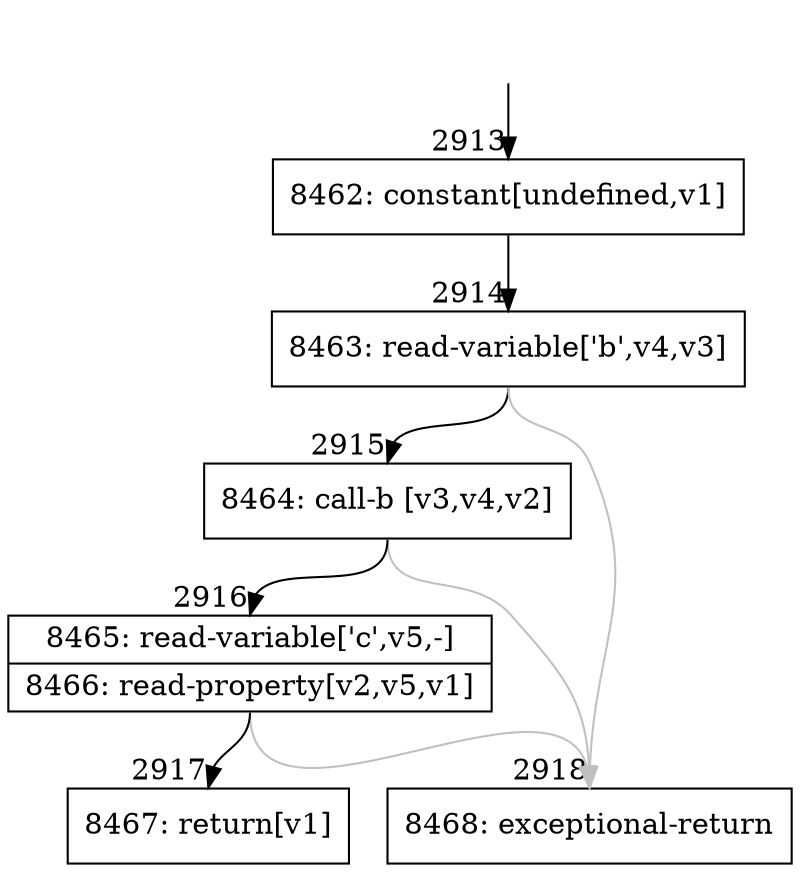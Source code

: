 digraph {
rankdir="TD"
BB_entry238[shape=none,label=""];
BB_entry238 -> BB2913 [tailport=s, headport=n, headlabel="    2913"]
BB2913 [shape=record label="{8462: constant[undefined,v1]}" ] 
BB2913 -> BB2914 [tailport=s, headport=n, headlabel="      2914"]
BB2914 [shape=record label="{8463: read-variable['b',v4,v3]}" ] 
BB2914 -> BB2915 [tailport=s, headport=n, headlabel="      2915"]
BB2914 -> BB2918 [tailport=s, headport=n, color=gray, headlabel="      2918"]
BB2915 [shape=record label="{8464: call-b [v3,v4,v2]}" ] 
BB2915 -> BB2916 [tailport=s, headport=n, headlabel="      2916"]
BB2915 -> BB2918 [tailport=s, headport=n, color=gray]
BB2916 [shape=record label="{8465: read-variable['c',v5,-]|8466: read-property[v2,v5,v1]}" ] 
BB2916 -> BB2917 [tailport=s, headport=n, headlabel="      2917"]
BB2916 -> BB2918 [tailport=s, headport=n, color=gray]
BB2917 [shape=record label="{8467: return[v1]}" ] 
BB2918 [shape=record label="{8468: exceptional-return}" ] 
}

